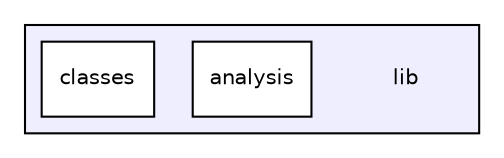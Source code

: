 digraph "lib" {
  compound=true
  node [ fontsize="10", fontname="Helvetica"];
  edge [ labelfontsize="10", labelfontname="Helvetica"];
  subgraph clusterdir_97aefd0d527b934f1d99a682da8fe6a9 {
    graph [ bgcolor="#eeeeff", pencolor="black", label="" URL="dir_97aefd0d527b934f1d99a682da8fe6a9.html"];
    dir_97aefd0d527b934f1d99a682da8fe6a9 [shape=plaintext label="lib"];
    dir_29d4636ba0a007cef5607ee5866aad47 [shape=box label="analysis" color="black" fillcolor="white" style="filled" URL="dir_29d4636ba0a007cef5607ee5866aad47.html"];
    dir_3b66ce4b759420227cb88db5828e0f98 [shape=box label="classes" color="black" fillcolor="white" style="filled" URL="dir_3b66ce4b759420227cb88db5828e0f98.html"];
  }
}
